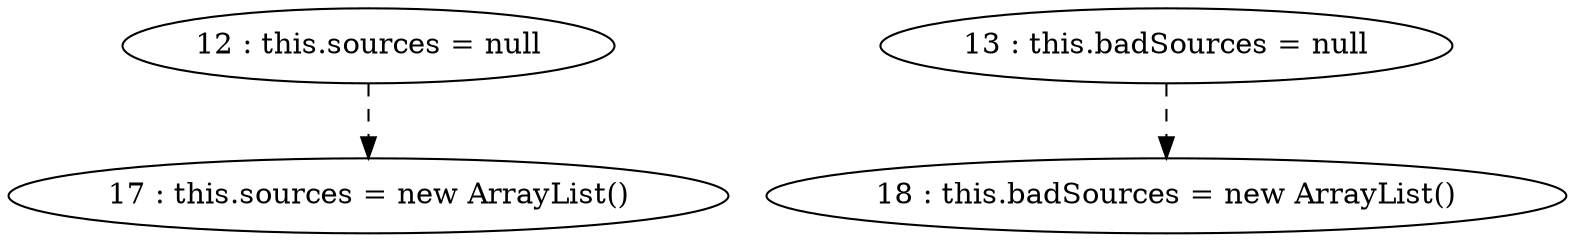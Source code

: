 digraph G {
"12 : this.sources = null"
"12 : this.sources = null" -> "17 : this.sources = new ArrayList()" [style=dashed]
"13 : this.badSources = null"
"13 : this.badSources = null" -> "18 : this.badSources = new ArrayList()" [style=dashed]
"17 : this.sources = new ArrayList()"
"18 : this.badSources = new ArrayList()"
}